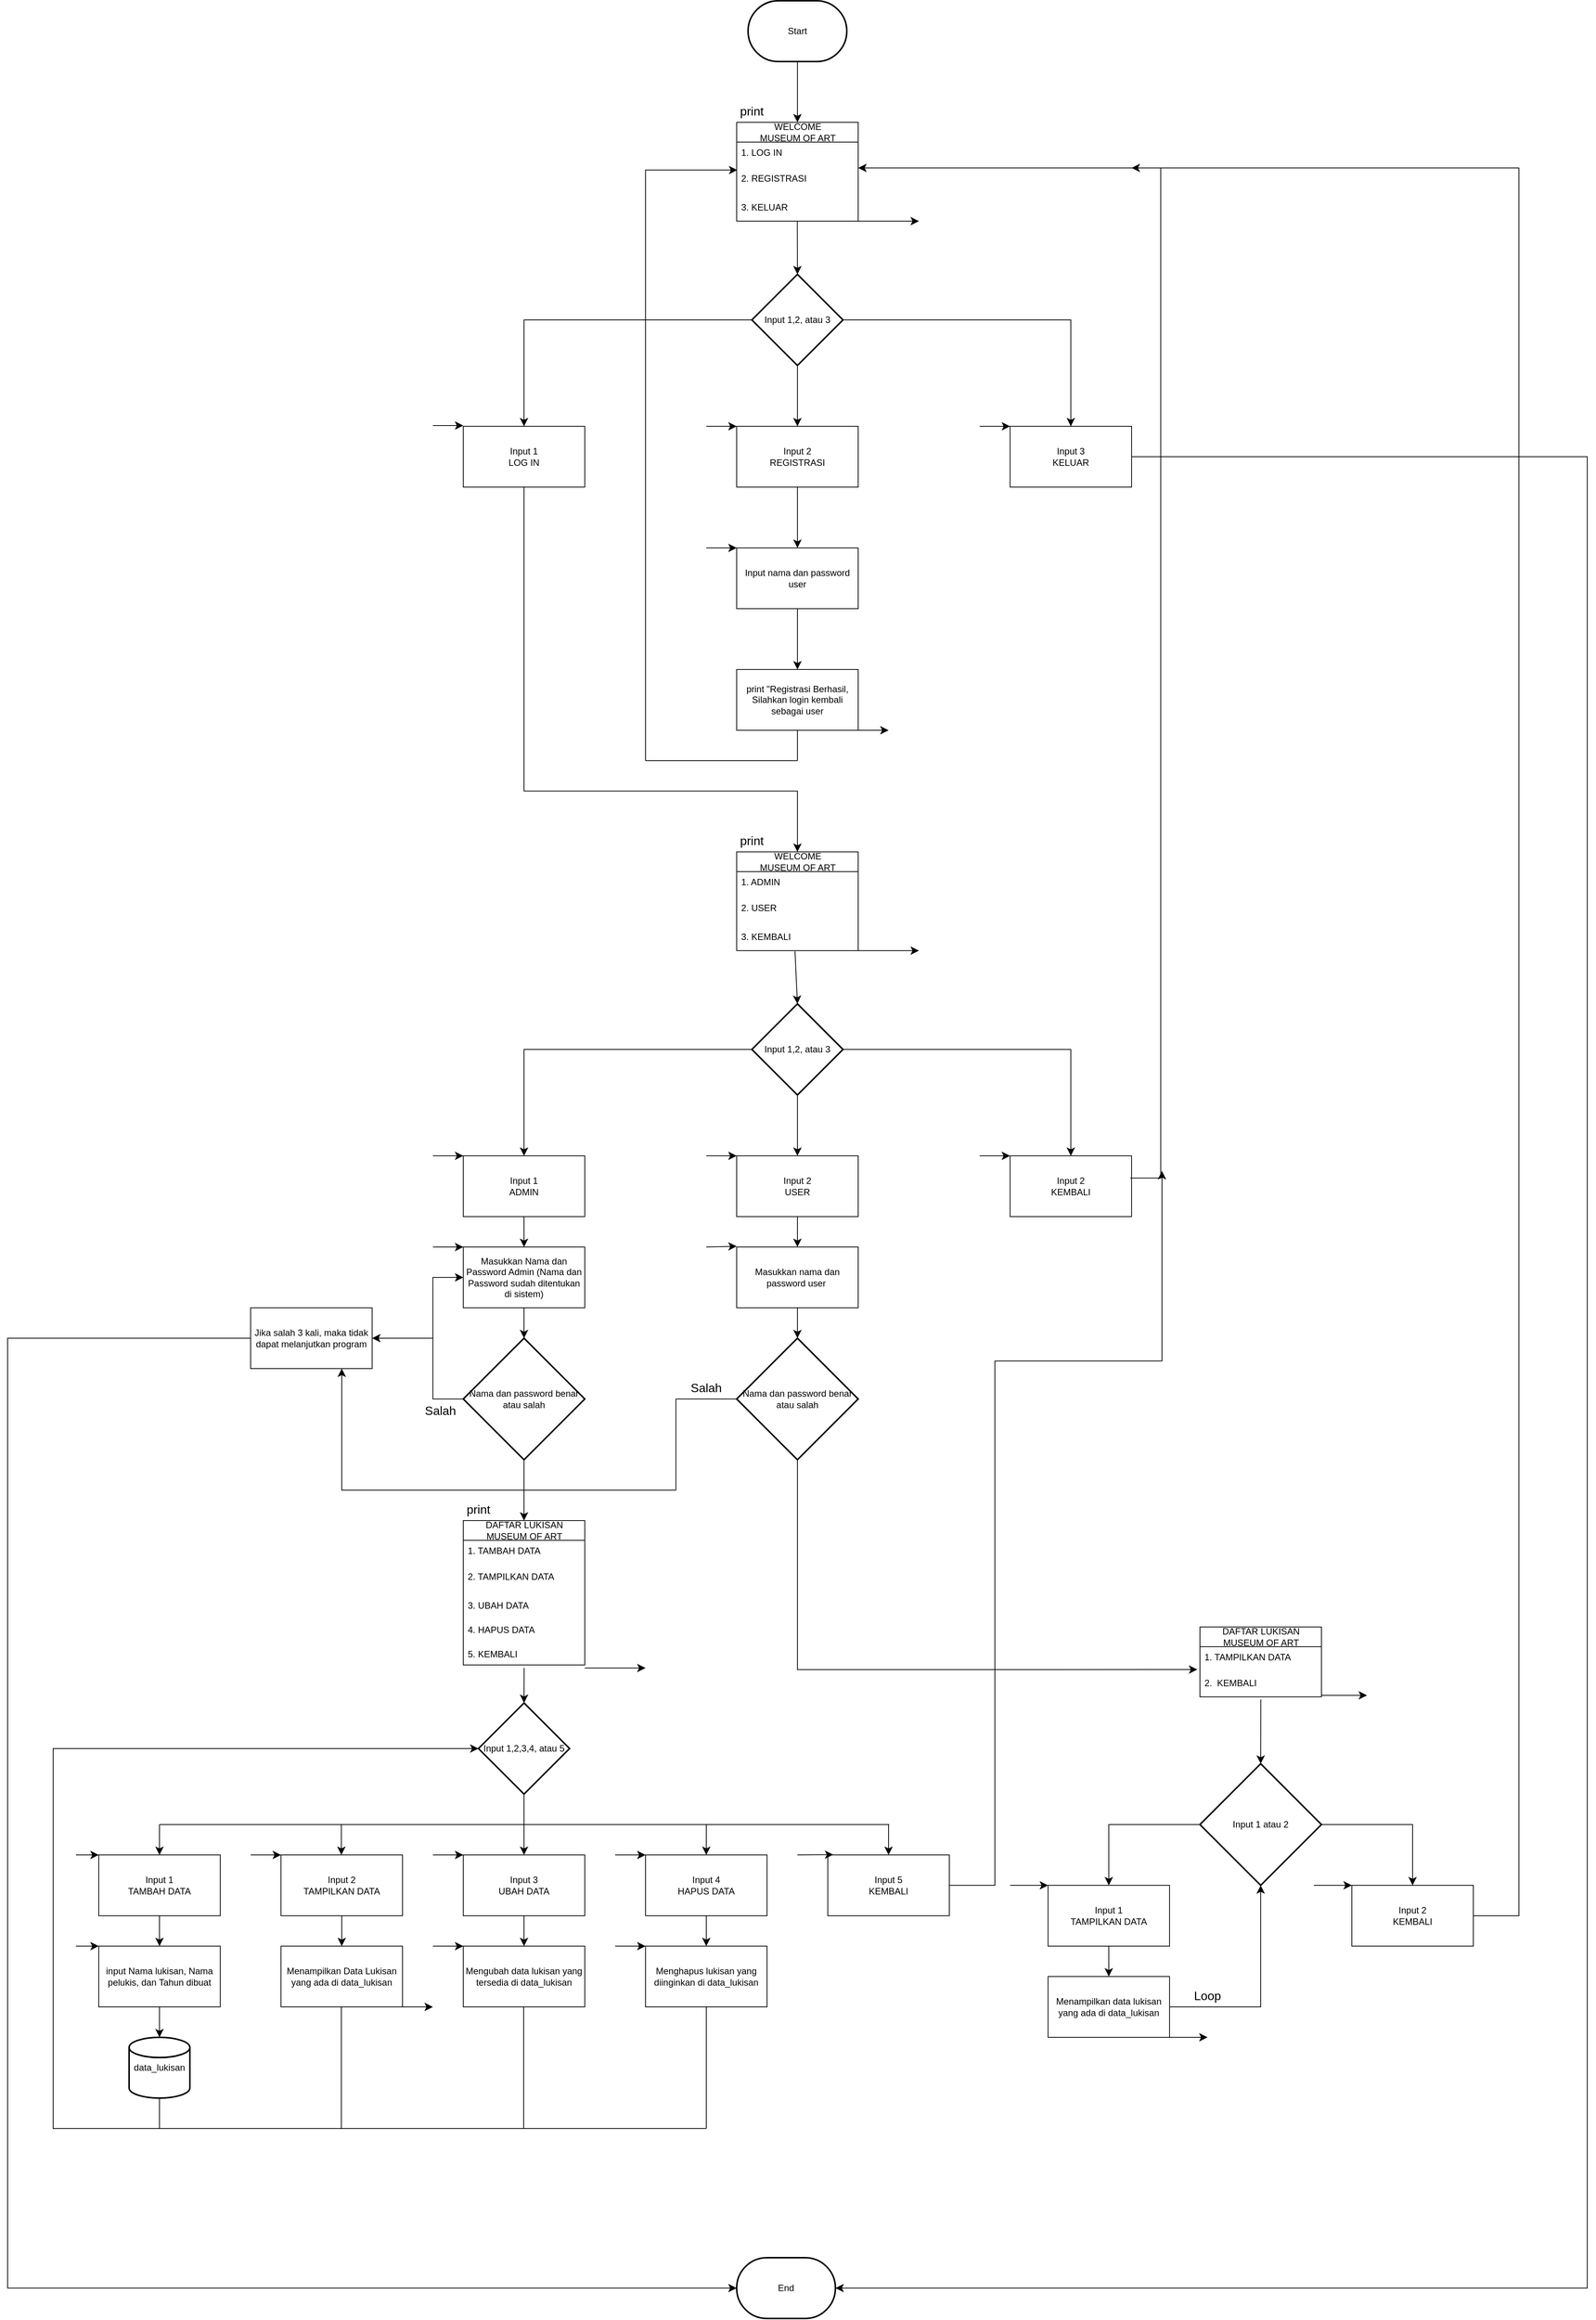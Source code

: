<mxfile version="24.7.17">
  <diagram id="C5RBs43oDa-KdzZeNtuy" name="Page-1">
    <mxGraphModel dx="1877" dy="607" grid="1" gridSize="10" guides="1" tooltips="1" connect="1" arrows="1" fold="1" page="1" pageScale="1" pageWidth="827" pageHeight="1169" math="0" shadow="0">
      <root>
        <mxCell id="WIyWlLk6GJQsqaUBKTNV-0" />
        <mxCell id="WIyWlLk6GJQsqaUBKTNV-1" parent="WIyWlLk6GJQsqaUBKTNV-0" />
        <mxCell id="PzG2n6Dxidd_WywgWjzG-7" value="" style="edgeStyle=none;curved=1;rounded=0;orthogonalLoop=1;jettySize=auto;html=1;fontSize=12;startSize=8;endSize=8;entryX=0.5;entryY=0;entryDx=0;entryDy=0;" parent="WIyWlLk6GJQsqaUBKTNV-1" source="PzG2n6Dxidd_WywgWjzG-0" target="PzG2n6Dxidd_WywgWjzG-1" edge="1">
          <mxGeometry relative="1" as="geometry" />
        </mxCell>
        <mxCell id="PzG2n6Dxidd_WywgWjzG-0" value="Start" style="strokeWidth=2;html=1;shape=mxgraph.flowchart.terminator;whiteSpace=wrap;" parent="WIyWlLk6GJQsqaUBKTNV-1" vertex="1">
          <mxGeometry x="215" y="80" width="130" height="80" as="geometry" />
        </mxCell>
        <mxCell id="PzG2n6Dxidd_WywgWjzG-1" value="WELCOME&lt;div&gt;MUSEUM OF ART&lt;/div&gt;" style="swimlane;fontStyle=0;childLayout=stackLayout;horizontal=1;startSize=26;fillColor=none;horizontalStack=0;resizeParent=1;resizeParentMax=0;resizeLast=0;collapsible=1;marginBottom=0;html=1;" parent="WIyWlLk6GJQsqaUBKTNV-1" vertex="1">
          <mxGeometry x="200" y="240" width="160" height="130" as="geometry" />
        </mxCell>
        <mxCell id="PzG2n6Dxidd_WywgWjzG-2" value="1. LOG IN" style="text;strokeColor=none;fillColor=none;align=left;verticalAlign=top;spacingLeft=4;spacingRight=4;overflow=hidden;rotatable=0;points=[[0,0.5],[1,0.5]];portConstraint=eastwest;whiteSpace=wrap;html=1;" parent="PzG2n6Dxidd_WywgWjzG-1" vertex="1">
          <mxGeometry y="26" width="160" height="34" as="geometry" />
        </mxCell>
        <mxCell id="PzG2n6Dxidd_WywgWjzG-3" value="2. REGISTRASI" style="text;strokeColor=none;fillColor=none;align=left;verticalAlign=top;spacingLeft=4;spacingRight=4;overflow=hidden;rotatable=0;points=[[0,0.5],[1,0.5]];portConstraint=eastwest;whiteSpace=wrap;html=1;" parent="PzG2n6Dxidd_WywgWjzG-1" vertex="1">
          <mxGeometry y="60" width="160" height="38" as="geometry" />
        </mxCell>
        <mxCell id="PzG2n6Dxidd_WywgWjzG-4" value="3. KELUAR" style="text;strokeColor=none;fillColor=none;align=left;verticalAlign=top;spacingLeft=4;spacingRight=4;overflow=hidden;rotatable=0;points=[[0,0.5],[1,0.5]];portConstraint=eastwest;whiteSpace=wrap;html=1;" parent="PzG2n6Dxidd_WywgWjzG-1" vertex="1">
          <mxGeometry y="98" width="160" height="32" as="geometry" />
        </mxCell>
        <mxCell id="PzG2n6Dxidd_WywgWjzG-8" value="" style="endArrow=classic;html=1;rounded=0;fontSize=12;startSize=8;endSize=8;curved=1;entryX=0;entryY=0;entryDx=0;entryDy=0;" parent="WIyWlLk6GJQsqaUBKTNV-1" edge="1">
          <mxGeometry width="50" height="50" relative="1" as="geometry">
            <mxPoint x="360" y="370" as="sourcePoint" />
            <mxPoint x="440" y="370" as="targetPoint" />
          </mxGeometry>
        </mxCell>
        <mxCell id="PzG2n6Dxidd_WywgWjzG-9" value="print" style="text;strokeColor=none;align=center;fillColor=none;html=1;verticalAlign=middle;whiteSpace=wrap;rounded=0;fontSize=16;" parent="WIyWlLk6GJQsqaUBKTNV-1" vertex="1">
          <mxGeometry x="190" y="210" width="60" height="30" as="geometry" />
        </mxCell>
        <mxCell id="PzG2n6Dxidd_WywgWjzG-10" value="Input 1,2, atau 3" style="strokeWidth=2;html=1;shape=mxgraph.flowchart.decision;whiteSpace=wrap;" parent="WIyWlLk6GJQsqaUBKTNV-1" vertex="1">
          <mxGeometry x="220" y="440" width="120" height="120" as="geometry" />
        </mxCell>
        <mxCell id="PzG2n6Dxidd_WywgWjzG-11" value="" style="endArrow=classic;html=1;rounded=0;fontSize=12;startSize=8;endSize=8;curved=1;exitX=0.499;exitY=1;exitDx=0;exitDy=0;exitPerimeter=0;entryX=0.5;entryY=0;entryDx=0;entryDy=0;entryPerimeter=0;" parent="WIyWlLk6GJQsqaUBKTNV-1" source="PzG2n6Dxidd_WywgWjzG-4" target="PzG2n6Dxidd_WywgWjzG-10" edge="1">
          <mxGeometry width="50" height="50" relative="1" as="geometry">
            <mxPoint x="250" y="430" as="sourcePoint" />
            <mxPoint x="300" y="380" as="targetPoint" />
          </mxGeometry>
        </mxCell>
        <mxCell id="PzG2n6Dxidd_WywgWjzG-12" value="Input 1&lt;div&gt;LOG IN&lt;/div&gt;" style="rounded=0;whiteSpace=wrap;html=1;" parent="WIyWlLk6GJQsqaUBKTNV-1" vertex="1">
          <mxGeometry x="-160" y="640" width="160" height="80" as="geometry" />
        </mxCell>
        <mxCell id="PzG2n6Dxidd_WywgWjzG-13" value="" style="edgeStyle=segmentEdgeStyle;endArrow=classic;html=1;curved=0;rounded=0;endSize=8;startSize=8;fontSize=12;exitX=0;exitY=0.5;exitDx=0;exitDy=0;exitPerimeter=0;entryX=0.5;entryY=0;entryDx=0;entryDy=0;" parent="WIyWlLk6GJQsqaUBKTNV-1" source="PzG2n6Dxidd_WywgWjzG-10" target="PzG2n6Dxidd_WywgWjzG-12" edge="1">
          <mxGeometry width="50" height="50" relative="1" as="geometry">
            <mxPoint x="110" y="530" as="sourcePoint" />
            <mxPoint x="-20" y="550" as="targetPoint" />
          </mxGeometry>
        </mxCell>
        <mxCell id="PzG2n6Dxidd_WywgWjzG-22" value="" style="edgeStyle=none;curved=1;rounded=0;orthogonalLoop=1;jettySize=auto;html=1;fontSize=12;startSize=8;endSize=8;" parent="WIyWlLk6GJQsqaUBKTNV-1" source="PzG2n6Dxidd_WywgWjzG-14" target="PzG2n6Dxidd_WywgWjzG-17" edge="1">
          <mxGeometry relative="1" as="geometry" />
        </mxCell>
        <mxCell id="PzG2n6Dxidd_WywgWjzG-14" value="Input nama dan password user" style="rounded=0;whiteSpace=wrap;html=1;" parent="WIyWlLk6GJQsqaUBKTNV-1" vertex="1">
          <mxGeometry x="200" y="800" width="160" height="80" as="geometry" />
        </mxCell>
        <mxCell id="PzG2n6Dxidd_WywgWjzG-21" value="" style="edgeStyle=none;curved=1;rounded=0;orthogonalLoop=1;jettySize=auto;html=1;fontSize=12;startSize=8;endSize=8;" parent="WIyWlLk6GJQsqaUBKTNV-1" source="PzG2n6Dxidd_WywgWjzG-15" target="PzG2n6Dxidd_WywgWjzG-14" edge="1">
          <mxGeometry relative="1" as="geometry" />
        </mxCell>
        <mxCell id="PzG2n6Dxidd_WywgWjzG-15" value="Input 2&lt;div&gt;REGISTRASI&lt;/div&gt;" style="rounded=0;whiteSpace=wrap;html=1;" parent="WIyWlLk6GJQsqaUBKTNV-1" vertex="1">
          <mxGeometry x="200" y="640" width="160" height="80" as="geometry" />
        </mxCell>
        <mxCell id="PzG2n6Dxidd_WywgWjzG-16" value="" style="endArrow=classic;html=1;rounded=0;fontSize=12;startSize=8;endSize=8;curved=1;exitX=0.5;exitY=1;exitDx=0;exitDy=0;exitPerimeter=0;" parent="WIyWlLk6GJQsqaUBKTNV-1" source="PzG2n6Dxidd_WywgWjzG-10" edge="1">
          <mxGeometry width="50" height="50" relative="1" as="geometry">
            <mxPoint x="150" y="630" as="sourcePoint" />
            <mxPoint x="280" y="640" as="targetPoint" />
          </mxGeometry>
        </mxCell>
        <mxCell id="PzG2n6Dxidd_WywgWjzG-17" value="print &quot;Registrasi Berhasil, Silahkan login kembali sebagai user" style="rounded=0;whiteSpace=wrap;html=1;" parent="WIyWlLk6GJQsqaUBKTNV-1" vertex="1">
          <mxGeometry x="200" y="960" width="160" height="80" as="geometry" />
        </mxCell>
        <mxCell id="PzG2n6Dxidd_WywgWjzG-18" value="" style="endArrow=classic;html=1;rounded=0;fontSize=12;startSize=8;endSize=8;curved=1;" parent="WIyWlLk6GJQsqaUBKTNV-1" edge="1">
          <mxGeometry width="50" height="50" relative="1" as="geometry">
            <mxPoint x="360" y="1040" as="sourcePoint" />
            <mxPoint x="400" y="1040" as="targetPoint" />
          </mxGeometry>
        </mxCell>
        <mxCell id="PzG2n6Dxidd_WywgWjzG-20" value="" style="endArrow=classic;html=1;rounded=0;fontSize=12;startSize=8;endSize=8;curved=1;entryX=0;entryY=0;entryDx=0;entryDy=0;" parent="WIyWlLk6GJQsqaUBKTNV-1" edge="1">
          <mxGeometry width="50" height="50" relative="1" as="geometry">
            <mxPoint x="160" y="800" as="sourcePoint" />
            <mxPoint x="200" y="800" as="targetPoint" />
          </mxGeometry>
        </mxCell>
        <mxCell id="PzG2n6Dxidd_WywgWjzG-23" value="" style="edgeStyle=segmentEdgeStyle;endArrow=classic;html=1;curved=0;rounded=0;endSize=8;startSize=8;fontSize=12;exitX=1;exitY=0.5;exitDx=0;exitDy=0;exitPerimeter=0;entryX=0.5;entryY=0;entryDx=0;entryDy=0;" parent="WIyWlLk6GJQsqaUBKTNV-1" source="PzG2n6Dxidd_WywgWjzG-10" target="PzG2n6Dxidd_WywgWjzG-25" edge="1">
          <mxGeometry width="50" height="50" relative="1" as="geometry">
            <mxPoint x="150" y="530" as="sourcePoint" />
            <mxPoint x="640.8" y="640" as="targetPoint" />
          </mxGeometry>
        </mxCell>
        <mxCell id="PzG2n6Dxidd_WywgWjzG-25" value="Input 3&lt;div&gt;KELUAR&lt;/div&gt;" style="rounded=0;whiteSpace=wrap;html=1;" parent="WIyWlLk6GJQsqaUBKTNV-1" vertex="1">
          <mxGeometry x="560" y="640" width="160" height="80" as="geometry" />
        </mxCell>
        <mxCell id="PzG2n6Dxidd_WywgWjzG-26" value="" style="endArrow=classic;html=1;rounded=0;fontSize=12;startSize=8;endSize=8;curved=1;entryX=0;entryY=0;entryDx=0;entryDy=0;" parent="WIyWlLk6GJQsqaUBKTNV-1" edge="1">
          <mxGeometry width="50" height="50" relative="1" as="geometry">
            <mxPoint x="520" y="640" as="sourcePoint" />
            <mxPoint x="560" y="640" as="targetPoint" />
          </mxGeometry>
        </mxCell>
        <mxCell id="PzG2n6Dxidd_WywgWjzG-27" value="" style="endArrow=classic;html=1;rounded=0;fontSize=12;startSize=8;endSize=8;curved=1;entryX=0;entryY=0;entryDx=0;entryDy=0;" parent="WIyWlLk6GJQsqaUBKTNV-1" edge="1">
          <mxGeometry width="50" height="50" relative="1" as="geometry">
            <mxPoint x="-200" y="639" as="sourcePoint" />
            <mxPoint x="-160" y="639" as="targetPoint" />
          </mxGeometry>
        </mxCell>
        <mxCell id="PzG2n6Dxidd_WywgWjzG-28" value="" style="endArrow=classic;html=1;rounded=0;fontSize=12;startSize=8;endSize=8;curved=1;entryX=0;entryY=0;entryDx=0;entryDy=0;" parent="WIyWlLk6GJQsqaUBKTNV-1" edge="1">
          <mxGeometry width="50" height="50" relative="1" as="geometry">
            <mxPoint x="160" y="640" as="sourcePoint" />
            <mxPoint x="200" y="640" as="targetPoint" />
          </mxGeometry>
        </mxCell>
        <mxCell id="PzG2n6Dxidd_WywgWjzG-35" value="" style="endArrow=none;html=1;rounded=0;fontSize=12;startSize=8;endSize=8;curved=1;exitX=0.5;exitY=1;exitDx=0;exitDy=0;" parent="WIyWlLk6GJQsqaUBKTNV-1" source="PzG2n6Dxidd_WywgWjzG-17" edge="1">
          <mxGeometry width="50" height="50" relative="1" as="geometry">
            <mxPoint x="130" y="930" as="sourcePoint" />
            <mxPoint x="280" y="1080" as="targetPoint" />
          </mxGeometry>
        </mxCell>
        <mxCell id="PzG2n6Dxidd_WywgWjzG-37" value="" style="edgeStyle=elbowEdgeStyle;elbow=horizontal;endArrow=classic;html=1;curved=0;rounded=0;endSize=8;startSize=8;fontSize=12;entryX=0.005;entryY=0.074;entryDx=0;entryDy=0;entryPerimeter=0;" parent="WIyWlLk6GJQsqaUBKTNV-1" target="PzG2n6Dxidd_WywgWjzG-3" edge="1">
          <mxGeometry width="50" height="50" relative="1" as="geometry">
            <mxPoint x="80" y="1080" as="sourcePoint" />
            <mxPoint x="180" y="780" as="targetPoint" />
            <Array as="points">
              <mxPoint x="80" y="900" />
            </Array>
          </mxGeometry>
        </mxCell>
        <mxCell id="PzG2n6Dxidd_WywgWjzG-38" value="" style="endArrow=none;html=1;rounded=0;fontSize=12;startSize=8;endSize=8;curved=1;" parent="WIyWlLk6GJQsqaUBKTNV-1" edge="1">
          <mxGeometry width="50" height="50" relative="1" as="geometry">
            <mxPoint x="280" y="1080" as="sourcePoint" />
            <mxPoint x="80" y="1080" as="targetPoint" />
          </mxGeometry>
        </mxCell>
        <mxCell id="PzG2n6Dxidd_WywgWjzG-40" value="" style="edgeStyle=elbowEdgeStyle;elbow=vertical;endArrow=classic;html=1;curved=0;rounded=0;endSize=8;startSize=8;fontSize=12;exitX=0.5;exitY=1;exitDx=0;exitDy=0;" parent="WIyWlLk6GJQsqaUBKTNV-1" source="PzG2n6Dxidd_WywgWjzG-12" edge="1">
          <mxGeometry width="50" height="50" relative="1" as="geometry">
            <mxPoint x="40" y="960" as="sourcePoint" />
            <mxPoint x="280" y="1200" as="targetPoint" />
            <Array as="points">
              <mxPoint x="30" y="1120" />
            </Array>
          </mxGeometry>
        </mxCell>
        <mxCell id="PzG2n6Dxidd_WywgWjzG-42" value="WELCOME&lt;div&gt;MUSEUM OF ART&lt;/div&gt;" style="swimlane;fontStyle=0;childLayout=stackLayout;horizontal=1;startSize=26;fillColor=none;horizontalStack=0;resizeParent=1;resizeParentMax=0;resizeLast=0;collapsible=1;marginBottom=0;html=1;" parent="WIyWlLk6GJQsqaUBKTNV-1" vertex="1">
          <mxGeometry x="200" y="1200" width="160" height="130" as="geometry" />
        </mxCell>
        <mxCell id="PzG2n6Dxidd_WywgWjzG-43" value="1. ADMIN" style="text;strokeColor=none;fillColor=none;align=left;verticalAlign=top;spacingLeft=4;spacingRight=4;overflow=hidden;rotatable=0;points=[[0,0.5],[1,0.5]];portConstraint=eastwest;whiteSpace=wrap;html=1;" parent="PzG2n6Dxidd_WywgWjzG-42" vertex="1">
          <mxGeometry y="26" width="160" height="34" as="geometry" />
        </mxCell>
        <mxCell id="PzG2n6Dxidd_WywgWjzG-44" value="2. USER" style="text;strokeColor=none;fillColor=none;align=left;verticalAlign=top;spacingLeft=4;spacingRight=4;overflow=hidden;rotatable=0;points=[[0,0.5],[1,0.5]];portConstraint=eastwest;whiteSpace=wrap;html=1;" parent="PzG2n6Dxidd_WywgWjzG-42" vertex="1">
          <mxGeometry y="60" width="160" height="38" as="geometry" />
        </mxCell>
        <mxCell id="PzG2n6Dxidd_WywgWjzG-45" value="3. KEMBALI" style="text;strokeColor=none;fillColor=none;align=left;verticalAlign=top;spacingLeft=4;spacingRight=4;overflow=hidden;rotatable=0;points=[[0,0.5],[1,0.5]];portConstraint=eastwest;whiteSpace=wrap;html=1;" parent="PzG2n6Dxidd_WywgWjzG-42" vertex="1">
          <mxGeometry y="98" width="160" height="32" as="geometry" />
        </mxCell>
        <mxCell id="PzG2n6Dxidd_WywgWjzG-47" value="" style="endArrow=classic;html=1;rounded=0;fontSize=12;startSize=8;endSize=8;curved=1;entryX=0;entryY=0;entryDx=0;entryDy=0;" parent="WIyWlLk6GJQsqaUBKTNV-1" edge="1">
          <mxGeometry width="50" height="50" relative="1" as="geometry">
            <mxPoint x="360" y="1330" as="sourcePoint" />
            <mxPoint x="440" y="1330" as="targetPoint" />
          </mxGeometry>
        </mxCell>
        <mxCell id="PzG2n6Dxidd_WywgWjzG-80" value="" style="edgeStyle=none;curved=1;rounded=0;orthogonalLoop=1;jettySize=auto;html=1;fontSize=12;startSize=8;endSize=8;" parent="WIyWlLk6GJQsqaUBKTNV-1" source="PzG2n6Dxidd_WywgWjzG-48" target="PzG2n6Dxidd_WywgWjzG-63" edge="1">
          <mxGeometry relative="1" as="geometry" />
        </mxCell>
        <mxCell id="PzG2n6Dxidd_WywgWjzG-48" value="Input 1,2, atau 3" style="strokeWidth=2;html=1;shape=mxgraph.flowchart.decision;whiteSpace=wrap;" parent="WIyWlLk6GJQsqaUBKTNV-1" vertex="1">
          <mxGeometry x="220" y="1400" width="120" height="120" as="geometry" />
        </mxCell>
        <mxCell id="PzG2n6Dxidd_WywgWjzG-49" value="" style="endArrow=classic;html=1;rounded=0;fontSize=12;startSize=8;endSize=8;curved=1;exitX=0.48;exitY=1.025;exitDx=0;exitDy=0;exitPerimeter=0;entryX=0.5;entryY=0;entryDx=0;entryDy=0;entryPerimeter=0;" parent="WIyWlLk6GJQsqaUBKTNV-1" source="PzG2n6Dxidd_WywgWjzG-45" target="PzG2n6Dxidd_WywgWjzG-48" edge="1">
          <mxGeometry width="50" height="50" relative="1" as="geometry">
            <mxPoint x="170" y="1260" as="sourcePoint" />
            <mxPoint x="220" y="1210" as="targetPoint" />
          </mxGeometry>
        </mxCell>
        <mxCell id="PzG2n6Dxidd_WywgWjzG-50" value="" style="edgeStyle=segmentEdgeStyle;endArrow=classic;html=1;curved=0;rounded=0;endSize=8;startSize=8;fontSize=12;exitX=0;exitY=0.5;exitDx=0;exitDy=0;exitPerimeter=0;" parent="WIyWlLk6GJQsqaUBKTNV-1" source="PzG2n6Dxidd_WywgWjzG-48" edge="1">
          <mxGeometry width="50" height="50" relative="1" as="geometry">
            <mxPoint x="10" y="1460" as="sourcePoint" />
            <mxPoint x="-80" y="1600" as="targetPoint" />
          </mxGeometry>
        </mxCell>
        <mxCell id="PzG2n6Dxidd_WywgWjzG-58" value="" style="endArrow=classic;html=1;rounded=0;fontSize=12;startSize=8;endSize=8;curved=1;" parent="WIyWlLk6GJQsqaUBKTNV-1" edge="1">
          <mxGeometry width="50" height="50" relative="1" as="geometry">
            <mxPoint x="-200" y="1840" as="sourcePoint" />
            <mxPoint x="-280" y="1840" as="targetPoint" />
          </mxGeometry>
        </mxCell>
        <mxCell id="PzG2n6Dxidd_WywgWjzG-59" value="Jika salah 3 kali, maka tidak dapat melanjutkan program" style="rounded=0;whiteSpace=wrap;html=1;" parent="WIyWlLk6GJQsqaUBKTNV-1" vertex="1">
          <mxGeometry x="-440" y="1800" width="160" height="80" as="geometry" />
        </mxCell>
        <mxCell id="PzG2n6Dxidd_WywgWjzG-60" value="" style="endArrow=classic;html=1;rounded=0;fontSize=12;startSize=8;endSize=8;curved=1;entryX=0;entryY=0;entryDx=0;entryDy=0;" parent="WIyWlLk6GJQsqaUBKTNV-1" target="PzG2n6Dxidd_WywgWjzG-51" edge="1">
          <mxGeometry width="50" height="50" relative="1" as="geometry">
            <mxPoint x="-200" y="1600" as="sourcePoint" />
            <mxPoint x="-170" y="1600" as="targetPoint" />
          </mxGeometry>
        </mxCell>
        <mxCell id="PzG2n6Dxidd_WywgWjzG-62" value="" style="endArrow=classic;html=1;rounded=0;fontSize=12;startSize=8;endSize=8;curved=1;entryX=0;entryY=0;entryDx=0;entryDy=0;" parent="WIyWlLk6GJQsqaUBKTNV-1" edge="1">
          <mxGeometry width="50" height="50" relative="1" as="geometry">
            <mxPoint x="-200" y="1720" as="sourcePoint" />
            <mxPoint x="-160" y="1720" as="targetPoint" />
          </mxGeometry>
        </mxCell>
        <mxCell id="PzG2n6Dxidd_WywgWjzG-81" value="" style="edgeStyle=none;curved=1;rounded=0;orthogonalLoop=1;jettySize=auto;html=1;fontSize=12;startSize=8;endSize=8;" parent="WIyWlLk6GJQsqaUBKTNV-1" source="PzG2n6Dxidd_WywgWjzG-63" target="PzG2n6Dxidd_WywgWjzG-64" edge="1">
          <mxGeometry relative="1" as="geometry" />
        </mxCell>
        <mxCell id="PzG2n6Dxidd_WywgWjzG-63" value="Input 2&lt;div&gt;USER&lt;/div&gt;" style="rounded=0;whiteSpace=wrap;html=1;" parent="WIyWlLk6GJQsqaUBKTNV-1" vertex="1">
          <mxGeometry x="200" y="1600" width="160" height="80" as="geometry" />
        </mxCell>
        <mxCell id="PzG2n6Dxidd_WywgWjzG-82" value="" style="edgeStyle=none;curved=1;rounded=0;orthogonalLoop=1;jettySize=auto;html=1;fontSize=12;startSize=8;endSize=8;" parent="WIyWlLk6GJQsqaUBKTNV-1" source="PzG2n6Dxidd_WywgWjzG-64" target="PzG2n6Dxidd_WywgWjzG-75" edge="1">
          <mxGeometry relative="1" as="geometry" />
        </mxCell>
        <mxCell id="PzG2n6Dxidd_WywgWjzG-64" value="Masukkan nama dan password user&amp;nbsp;" style="rounded=0;whiteSpace=wrap;html=1;" parent="WIyWlLk6GJQsqaUBKTNV-1" vertex="1">
          <mxGeometry x="200" y="1720" width="160" height="80" as="geometry" />
        </mxCell>
        <mxCell id="PzG2n6Dxidd_WywgWjzG-51" value="Input 1&lt;div&gt;ADMIN&lt;/div&gt;" style="rounded=0;whiteSpace=wrap;html=1;movable=1;resizable=1;rotatable=1;deletable=1;editable=1;locked=0;connectable=1;" parent="WIyWlLk6GJQsqaUBKTNV-1" vertex="1">
          <mxGeometry x="-160" y="1600" width="160" height="80" as="geometry" />
        </mxCell>
        <mxCell id="PzG2n6Dxidd_WywgWjzG-52" value="Masukkan Nama dan Password Admin (Nama dan Password sudah ditentukan di sistem)" style="rounded=0;whiteSpace=wrap;html=1;movable=1;resizable=1;rotatable=1;deletable=1;editable=1;locked=0;connectable=1;" parent="WIyWlLk6GJQsqaUBKTNV-1" vertex="1">
          <mxGeometry x="-160" y="1720" width="160" height="80" as="geometry" />
        </mxCell>
        <mxCell id="PzG2n6Dxidd_WywgWjzG-54" value="Nama dan password benar atau salah" style="strokeWidth=2;html=1;shape=mxgraph.flowchart.decision;whiteSpace=wrap;" parent="WIyWlLk6GJQsqaUBKTNV-1" vertex="1">
          <mxGeometry x="-160" y="1840" width="160" height="160" as="geometry" />
        </mxCell>
        <mxCell id="PzG2n6Dxidd_WywgWjzG-66" value="" style="edgeStyle=none;curved=1;rounded=0;orthogonalLoop=1;jettySize=auto;html=1;fontSize=12;startSize=8;endSize=8;" parent="WIyWlLk6GJQsqaUBKTNV-1" source="PzG2n6Dxidd_WywgWjzG-51" target="PzG2n6Dxidd_WywgWjzG-52" edge="1">
          <mxGeometry relative="1" as="geometry" />
        </mxCell>
        <mxCell id="PzG2n6Dxidd_WywgWjzG-55" value="" style="edgeStyle=elbowEdgeStyle;elbow=horizontal;endArrow=classic;html=1;curved=0;rounded=0;endSize=8;startSize=8;fontSize=12;entryX=0;entryY=0.5;entryDx=0;entryDy=0;exitX=0;exitY=0.5;exitDx=0;exitDy=0;exitPerimeter=0;" parent="WIyWlLk6GJQsqaUBKTNV-1" source="PzG2n6Dxidd_WywgWjzG-54" target="PzG2n6Dxidd_WywgWjzG-52" edge="1">
          <mxGeometry width="50" height="50" relative="1" as="geometry">
            <mxPoint x="-170" y="1920" as="sourcePoint" />
            <mxPoint x="-80" y="1800" as="targetPoint" />
            <Array as="points">
              <mxPoint x="-200" y="1860" />
            </Array>
          </mxGeometry>
        </mxCell>
        <mxCell id="PzG2n6Dxidd_WywgWjzG-65" value="" style="edgeStyle=none;curved=1;rounded=0;orthogonalLoop=1;jettySize=auto;html=1;fontSize=12;startSize=8;endSize=8;" parent="WIyWlLk6GJQsqaUBKTNV-1" source="PzG2n6Dxidd_WywgWjzG-52" target="PzG2n6Dxidd_WywgWjzG-54" edge="1">
          <mxGeometry relative="1" as="geometry" />
        </mxCell>
        <mxCell id="PzG2n6Dxidd_WywgWjzG-75" value="Nama dan password benar atau salah" style="strokeWidth=2;html=1;shape=mxgraph.flowchart.decision;whiteSpace=wrap;" parent="WIyWlLk6GJQsqaUBKTNV-1" vertex="1">
          <mxGeometry x="200" y="1840" width="160" height="160" as="geometry" />
        </mxCell>
        <mxCell id="PzG2n6Dxidd_WywgWjzG-77" value="" style="endArrow=none;html=1;rounded=0;fontSize=12;startSize=8;endSize=8;curved=1;exitX=0;exitY=0.5;exitDx=0;exitDy=0;exitPerimeter=0;" parent="WIyWlLk6GJQsqaUBKTNV-1" source="PzG2n6Dxidd_WywgWjzG-75" edge="1">
          <mxGeometry width="50" height="50" relative="1" as="geometry">
            <mxPoint x="140" y="2020" as="sourcePoint" />
            <mxPoint x="120" y="1920" as="targetPoint" />
          </mxGeometry>
        </mxCell>
        <mxCell id="PzG2n6Dxidd_WywgWjzG-78" value="" style="endArrow=none;html=1;rounded=0;fontSize=12;startSize=8;endSize=8;curved=1;" parent="WIyWlLk6GJQsqaUBKTNV-1" edge="1">
          <mxGeometry width="50" height="50" relative="1" as="geometry">
            <mxPoint x="120" y="1920" as="sourcePoint" />
            <mxPoint x="120" y="2040" as="targetPoint" />
          </mxGeometry>
        </mxCell>
        <mxCell id="PzG2n6Dxidd_WywgWjzG-79" value="" style="edgeStyle=segmentEdgeStyle;endArrow=classic;html=1;curved=0;rounded=0;endSize=8;startSize=8;fontSize=12;entryX=0.75;entryY=1;entryDx=0;entryDy=0;" parent="WIyWlLk6GJQsqaUBKTNV-1" target="PzG2n6Dxidd_WywgWjzG-59" edge="1">
          <mxGeometry width="50" height="50" relative="1" as="geometry">
            <mxPoint x="120" y="2040" as="sourcePoint" />
            <mxPoint x="-160" y="1970" as="targetPoint" />
          </mxGeometry>
        </mxCell>
        <mxCell id="PzG2n6Dxidd_WywgWjzG-83" value="Salah" style="text;strokeColor=none;align=center;fillColor=none;html=1;verticalAlign=middle;whiteSpace=wrap;rounded=0;fontSize=16;" parent="WIyWlLk6GJQsqaUBKTNV-1" vertex="1">
          <mxGeometry x="130" y="1890" width="60" height="30" as="geometry" />
        </mxCell>
        <mxCell id="PzG2n6Dxidd_WywgWjzG-85" value="Salah" style="text;strokeColor=none;align=center;fillColor=none;html=1;verticalAlign=middle;whiteSpace=wrap;rounded=0;fontSize=16;" parent="WIyWlLk6GJQsqaUBKTNV-1" vertex="1">
          <mxGeometry x="-220" y="1920" width="60" height="30" as="geometry" />
        </mxCell>
        <mxCell id="PzG2n6Dxidd_WywgWjzG-86" value="Input 2&lt;div&gt;KEMBALI&lt;/div&gt;" style="rounded=0;whiteSpace=wrap;html=1;" parent="WIyWlLk6GJQsqaUBKTNV-1" vertex="1">
          <mxGeometry x="560" y="1600" width="160" height="80" as="geometry" />
        </mxCell>
        <mxCell id="PzG2n6Dxidd_WywgWjzG-87" value="" style="edgeStyle=segmentEdgeStyle;endArrow=classic;html=1;curved=0;rounded=0;endSize=8;startSize=8;fontSize=12;exitX=1;exitY=0.5;exitDx=0;exitDy=0;exitPerimeter=0;entryX=0.5;entryY=0;entryDx=0;entryDy=0;" parent="WIyWlLk6GJQsqaUBKTNV-1" source="PzG2n6Dxidd_WywgWjzG-48" target="PzG2n6Dxidd_WywgWjzG-86" edge="1">
          <mxGeometry width="50" height="50" relative="1" as="geometry">
            <mxPoint x="330" y="1520" as="sourcePoint" />
            <mxPoint x="640.8" y="1590" as="targetPoint" />
          </mxGeometry>
        </mxCell>
        <mxCell id="PzG2n6Dxidd_WywgWjzG-88" value="" style="edgeStyle=elbowEdgeStyle;elbow=horizontal;endArrow=classic;html=1;curved=0;rounded=0;endSize=8;startSize=8;fontSize=12;exitX=1;exitY=0.5;exitDx=0;exitDy=0;entryX=1.01;entryY=0.284;entryDx=0;entryDy=0;entryPerimeter=0;" parent="WIyWlLk6GJQsqaUBKTNV-1" edge="1">
          <mxGeometry width="50" height="50" relative="1" as="geometry">
            <mxPoint x="718.4" y="1629.21" as="sourcePoint" />
            <mxPoint x="360.0" y="300.002" as="targetPoint" />
            <Array as="points">
              <mxPoint x="758.4" y="1609.21" />
            </Array>
          </mxGeometry>
        </mxCell>
        <mxCell id="PzG2n6Dxidd_WywgWjzG-91" value="DAFTAR LUKISAN&lt;div&gt;MUSEUM OF ART&lt;/div&gt;" style="swimlane;fontStyle=0;childLayout=stackLayout;horizontal=1;startSize=26;fillColor=none;horizontalStack=0;resizeParent=1;resizeParentMax=0;resizeLast=0;collapsible=1;marginBottom=0;html=1;" parent="WIyWlLk6GJQsqaUBKTNV-1" vertex="1">
          <mxGeometry x="-160" y="2080" width="160" height="190" as="geometry" />
        </mxCell>
        <mxCell id="PzG2n6Dxidd_WywgWjzG-92" value="1. TAMBAH DATA" style="text;strokeColor=none;fillColor=none;align=left;verticalAlign=top;spacingLeft=4;spacingRight=4;overflow=hidden;rotatable=0;points=[[0,0.5],[1,0.5]];portConstraint=eastwest;whiteSpace=wrap;html=1;" parent="PzG2n6Dxidd_WywgWjzG-91" vertex="1">
          <mxGeometry y="26" width="160" height="34" as="geometry" />
        </mxCell>
        <mxCell id="PzG2n6Dxidd_WywgWjzG-93" value="2. TAMPILKAN DATA" style="text;strokeColor=none;fillColor=none;align=left;verticalAlign=top;spacingLeft=4;spacingRight=4;overflow=hidden;rotatable=0;points=[[0,0.5],[1,0.5]];portConstraint=eastwest;whiteSpace=wrap;html=1;" parent="PzG2n6Dxidd_WywgWjzG-91" vertex="1">
          <mxGeometry y="60" width="160" height="38" as="geometry" />
        </mxCell>
        <mxCell id="PzG2n6Dxidd_WywgWjzG-94" value="3. UBAH DATA" style="text;strokeColor=none;fillColor=none;align=left;verticalAlign=top;spacingLeft=4;spacingRight=4;overflow=hidden;rotatable=0;points=[[0,0.5],[1,0.5]];portConstraint=eastwest;whiteSpace=wrap;html=1;" parent="PzG2n6Dxidd_WywgWjzG-91" vertex="1">
          <mxGeometry y="98" width="160" height="32" as="geometry" />
        </mxCell>
        <mxCell id="PzG2n6Dxidd_WywgWjzG-95" value="4. HAPUS DATA" style="text;strokeColor=none;fillColor=none;align=left;verticalAlign=top;spacingLeft=4;spacingRight=4;overflow=hidden;rotatable=0;points=[[0,0.5],[1,0.5]];portConstraint=eastwest;whiteSpace=wrap;html=1;" parent="PzG2n6Dxidd_WywgWjzG-91" vertex="1">
          <mxGeometry y="130" width="160" height="32" as="geometry" />
        </mxCell>
        <mxCell id="PzG2n6Dxidd_WywgWjzG-96" value="5. KEMBALI" style="text;strokeColor=none;fillColor=none;align=left;verticalAlign=top;spacingLeft=4;spacingRight=4;overflow=hidden;rotatable=0;points=[[0,0.5],[1,0.5]];portConstraint=eastwest;whiteSpace=wrap;html=1;" parent="PzG2n6Dxidd_WywgWjzG-91" vertex="1">
          <mxGeometry y="162" width="160" height="28" as="geometry" />
        </mxCell>
        <mxCell id="PzG2n6Dxidd_WywgWjzG-97" value="" style="endArrow=classic;html=1;rounded=0;fontSize=12;startSize=8;endSize=8;curved=1;entryX=0;entryY=0;entryDx=0;entryDy=0;" parent="WIyWlLk6GJQsqaUBKTNV-1" edge="1">
          <mxGeometry width="50" height="50" relative="1" as="geometry">
            <mxPoint y="2274" as="sourcePoint" />
            <mxPoint x="80" y="2274" as="targetPoint" />
          </mxGeometry>
        </mxCell>
        <mxCell id="PzG2n6Dxidd_WywgWjzG-98" value="" style="endArrow=classic;html=1;rounded=0;fontSize=12;startSize=8;endSize=8;curved=1;entryX=0;entryY=0;entryDx=0;entryDy=0;" parent="WIyWlLk6GJQsqaUBKTNV-1" edge="1">
          <mxGeometry width="50" height="50" relative="1" as="geometry">
            <mxPoint x="160" y="1600" as="sourcePoint" />
            <mxPoint x="200" y="1600" as="targetPoint" />
          </mxGeometry>
        </mxCell>
        <mxCell id="PzG2n6Dxidd_WywgWjzG-99" value="" style="endArrow=classic;html=1;rounded=0;fontSize=12;startSize=8;endSize=8;curved=1;entryX=0;entryY=0;entryDx=0;entryDy=0;" parent="WIyWlLk6GJQsqaUBKTNV-1" edge="1">
          <mxGeometry width="50" height="50" relative="1" as="geometry">
            <mxPoint x="520" y="1600" as="sourcePoint" />
            <mxPoint x="560" y="1600" as="targetPoint" />
          </mxGeometry>
        </mxCell>
        <mxCell id="PzG2n6Dxidd_WywgWjzG-100" value="" style="endArrow=classic;html=1;rounded=0;fontSize=12;startSize=8;endSize=8;curved=1;entryX=0;entryY=0;entryDx=0;entryDy=0;" parent="WIyWlLk6GJQsqaUBKTNV-1" edge="1">
          <mxGeometry width="50" height="50" relative="1" as="geometry">
            <mxPoint x="160" y="1720" as="sourcePoint" />
            <mxPoint x="200" y="1719" as="targetPoint" />
          </mxGeometry>
        </mxCell>
        <mxCell id="PzG2n6Dxidd_WywgWjzG-101" value="print" style="text;strokeColor=none;align=center;fillColor=none;html=1;verticalAlign=middle;whiteSpace=wrap;rounded=0;fontSize=16;" parent="WIyWlLk6GJQsqaUBKTNV-1" vertex="1">
          <mxGeometry x="190" y="1170" width="60" height="30" as="geometry" />
        </mxCell>
        <mxCell id="PzG2n6Dxidd_WywgWjzG-102" value="print" style="text;strokeColor=none;align=center;fillColor=none;html=1;verticalAlign=middle;whiteSpace=wrap;rounded=0;fontSize=16;" parent="WIyWlLk6GJQsqaUBKTNV-1" vertex="1">
          <mxGeometry x="-170" y="2050" width="60" height="30" as="geometry" />
        </mxCell>
        <mxCell id="PzG2n6Dxidd_WywgWjzG-104" value="" style="endArrow=classic;html=1;rounded=0;fontSize=12;startSize=8;endSize=8;curved=1;exitX=0.5;exitY=1;exitDx=0;exitDy=0;exitPerimeter=0;entryX=0.5;entryY=0;entryDx=0;entryDy=0;" parent="WIyWlLk6GJQsqaUBKTNV-1" source="PzG2n6Dxidd_WywgWjzG-54" target="PzG2n6Dxidd_WywgWjzG-91" edge="1">
          <mxGeometry width="50" height="50" relative="1" as="geometry">
            <mxPoint x="-120" y="2170" as="sourcePoint" />
            <mxPoint x="-70" y="2120" as="targetPoint" />
          </mxGeometry>
        </mxCell>
        <mxCell id="PzG2n6Dxidd_WywgWjzG-106" value="Input 1,2,3,4, atau 5" style="strokeWidth=2;html=1;shape=mxgraph.flowchart.decision;whiteSpace=wrap;" parent="WIyWlLk6GJQsqaUBKTNV-1" vertex="1">
          <mxGeometry x="-140" y="2320" width="120" height="120" as="geometry" />
        </mxCell>
        <mxCell id="PzG2n6Dxidd_WywgWjzG-119" value="" style="edgeStyle=none;curved=1;rounded=0;orthogonalLoop=1;jettySize=auto;html=1;fontSize=12;startSize=8;endSize=8;" parent="WIyWlLk6GJQsqaUBKTNV-1" source="PzG2n6Dxidd_WywgWjzG-108" target="PzG2n6Dxidd_WywgWjzG-114" edge="1">
          <mxGeometry relative="1" as="geometry" />
        </mxCell>
        <mxCell id="PzG2n6Dxidd_WywgWjzG-108" value="Input 2&lt;div&gt;TAMPILKAN DATA&lt;/div&gt;" style="rounded=0;whiteSpace=wrap;html=1;" parent="WIyWlLk6GJQsqaUBKTNV-1" vertex="1">
          <mxGeometry x="-400" y="2520" width="160" height="80" as="geometry" />
        </mxCell>
        <mxCell id="PzG2n6Dxidd_WywgWjzG-109" value="Input 5&lt;div&gt;KEMBALI&lt;/div&gt;" style="rounded=0;whiteSpace=wrap;html=1;" parent="WIyWlLk6GJQsqaUBKTNV-1" vertex="1">
          <mxGeometry x="320" y="2520" width="160" height="80" as="geometry" />
        </mxCell>
        <mxCell id="PzG2n6Dxidd_WywgWjzG-121" value="" style="edgeStyle=none;curved=1;rounded=0;orthogonalLoop=1;jettySize=auto;html=1;fontSize=12;startSize=8;endSize=8;" parent="WIyWlLk6GJQsqaUBKTNV-1" source="PzG2n6Dxidd_WywgWjzG-110" target="PzG2n6Dxidd_WywgWjzG-116" edge="1">
          <mxGeometry relative="1" as="geometry" />
        </mxCell>
        <mxCell id="PzG2n6Dxidd_WywgWjzG-110" value="Input 4&lt;div&gt;HAPUS DATA&lt;/div&gt;" style="rounded=0;whiteSpace=wrap;html=1;" parent="WIyWlLk6GJQsqaUBKTNV-1" vertex="1">
          <mxGeometry x="80" y="2520" width="160" height="80" as="geometry" />
        </mxCell>
        <mxCell id="PzG2n6Dxidd_WywgWjzG-117" value="" style="edgeStyle=none;curved=1;rounded=0;orthogonalLoop=1;jettySize=auto;html=1;fontSize=12;startSize=8;endSize=8;" parent="WIyWlLk6GJQsqaUBKTNV-1" source="PzG2n6Dxidd_WywgWjzG-111" target="PzG2n6Dxidd_WywgWjzG-112" edge="1">
          <mxGeometry relative="1" as="geometry" />
        </mxCell>
        <mxCell id="PzG2n6Dxidd_WywgWjzG-111" value="Input 1&lt;div&gt;TAMBAH DATA&lt;/div&gt;" style="rounded=0;whiteSpace=wrap;html=1;" parent="WIyWlLk6GJQsqaUBKTNV-1" vertex="1">
          <mxGeometry x="-640" y="2520" width="160" height="80" as="geometry" />
        </mxCell>
        <mxCell id="PzG2n6Dxidd_WywgWjzG-118" value="" style="edgeStyle=none;curved=1;rounded=0;orthogonalLoop=1;jettySize=auto;html=1;fontSize=12;startSize=8;endSize=8;" parent="WIyWlLk6GJQsqaUBKTNV-1" source="PzG2n6Dxidd_WywgWjzG-112" target="PzG2n6Dxidd_WywgWjzG-113" edge="1">
          <mxGeometry relative="1" as="geometry" />
        </mxCell>
        <mxCell id="PzG2n6Dxidd_WywgWjzG-112" value="input Nama lukisan, Nama pelukis, dan Tahun dibuat" style="rounded=0;whiteSpace=wrap;html=1;" parent="WIyWlLk6GJQsqaUBKTNV-1" vertex="1">
          <mxGeometry x="-640" y="2640" width="160" height="80" as="geometry" />
        </mxCell>
        <mxCell id="PzG2n6Dxidd_WywgWjzG-113" value="data_lukisan" style="strokeWidth=2;html=1;shape=mxgraph.flowchart.database;whiteSpace=wrap;" parent="WIyWlLk6GJQsqaUBKTNV-1" vertex="1">
          <mxGeometry x="-600" y="2760" width="80" height="80" as="geometry" />
        </mxCell>
        <mxCell id="PzG2n6Dxidd_WywgWjzG-114" value="Menampilkan Data Lukisan yang ada di data_lukisan" style="rounded=0;whiteSpace=wrap;html=1;" parent="WIyWlLk6GJQsqaUBKTNV-1" vertex="1">
          <mxGeometry x="-400" y="2640" width="160" height="80" as="geometry" />
        </mxCell>
        <mxCell id="PzG2n6Dxidd_WywgWjzG-116" value="Menghapus lukisan yang diinginkan di data_lukisan" style="rounded=0;whiteSpace=wrap;html=1;" parent="WIyWlLk6GJQsqaUBKTNV-1" vertex="1">
          <mxGeometry x="80" y="2640" width="160" height="80" as="geometry" />
        </mxCell>
        <mxCell id="PzG2n6Dxidd_WywgWjzG-122" value="" style="endArrow=none;html=1;rounded=0;fontSize=12;startSize=8;endSize=8;curved=1;" parent="WIyWlLk6GJQsqaUBKTNV-1" edge="1">
          <mxGeometry width="50" height="50" relative="1" as="geometry">
            <mxPoint x="-560" y="2480" as="sourcePoint" />
            <mxPoint x="400.8" y="2480" as="targetPoint" />
          </mxGeometry>
        </mxCell>
        <mxCell id="PzG2n6Dxidd_WywgWjzG-123" value="" style="endArrow=classic;html=1;rounded=0;fontSize=12;startSize=8;endSize=8;curved=1;entryX=0.5;entryY=0;entryDx=0;entryDy=0;" parent="WIyWlLk6GJQsqaUBKTNV-1" target="PzG2n6Dxidd_WywgWjzG-111" edge="1">
          <mxGeometry width="50" height="50" relative="1" as="geometry">
            <mxPoint x="-560" y="2480" as="sourcePoint" />
            <mxPoint x="-510" y="2520" as="targetPoint" />
          </mxGeometry>
        </mxCell>
        <mxCell id="PzG2n6Dxidd_WywgWjzG-124" value="" style="endArrow=classic;html=1;rounded=0;fontSize=12;startSize=8;endSize=8;curved=1;entryX=0.5;entryY=0;entryDx=0;entryDy=0;" parent="WIyWlLk6GJQsqaUBKTNV-1" edge="1">
          <mxGeometry width="50" height="50" relative="1" as="geometry">
            <mxPoint x="-320.5" y="2480" as="sourcePoint" />
            <mxPoint x="-320.5" y="2520" as="targetPoint" />
          </mxGeometry>
        </mxCell>
        <mxCell id="PzG2n6Dxidd_WywgWjzG-126" value="" style="endArrow=classic;html=1;rounded=0;fontSize=12;startSize=8;endSize=8;curved=1;entryX=0.5;entryY=0;entryDx=0;entryDy=0;" parent="WIyWlLk6GJQsqaUBKTNV-1" target="PzG2n6Dxidd_WywgWjzG-107" edge="1">
          <mxGeometry width="50" height="50" relative="1" as="geometry">
            <mxPoint x="-80" y="2480" as="sourcePoint" />
            <mxPoint x="-260" y="2520" as="targetPoint" />
          </mxGeometry>
        </mxCell>
        <mxCell id="PzG2n6Dxidd_WywgWjzG-127" value="" style="endArrow=classic;html=1;rounded=0;fontSize=12;startSize=8;endSize=8;curved=1;entryX=0.5;entryY=0;entryDx=0;entryDy=0;" parent="WIyWlLk6GJQsqaUBKTNV-1" target="PzG2n6Dxidd_WywgWjzG-110" edge="1">
          <mxGeometry width="50" height="50" relative="1" as="geometry">
            <mxPoint x="160" y="2480" as="sourcePoint" />
            <mxPoint x="70" y="2520" as="targetPoint" />
          </mxGeometry>
        </mxCell>
        <mxCell id="PzG2n6Dxidd_WywgWjzG-128" value="" style="endArrow=classic;html=1;rounded=0;fontSize=12;startSize=8;endSize=8;curved=1;entryX=0.5;entryY=0;entryDx=0;entryDy=0;" parent="WIyWlLk6GJQsqaUBKTNV-1" target="PzG2n6Dxidd_WywgWjzG-109" edge="1">
          <mxGeometry width="50" height="50" relative="1" as="geometry">
            <mxPoint x="400" y="2480" as="sourcePoint" />
            <mxPoint x="310" y="2520" as="targetPoint" />
          </mxGeometry>
        </mxCell>
        <mxCell id="PzG2n6Dxidd_WywgWjzG-129" value="" style="endArrow=none;html=1;rounded=0;fontSize=12;startSize=8;endSize=8;curved=1;" parent="WIyWlLk6GJQsqaUBKTNV-1" edge="1">
          <mxGeometry width="50" height="50" relative="1" as="geometry">
            <mxPoint x="-560.4" y="2880" as="sourcePoint" />
            <mxPoint x="160" y="2880" as="targetPoint" />
          </mxGeometry>
        </mxCell>
        <mxCell id="PzG2n6Dxidd_WywgWjzG-130" value="" style="endArrow=none;html=1;rounded=0;fontSize=12;startSize=8;endSize=8;curved=1;" parent="WIyWlLk6GJQsqaUBKTNV-1" edge="1">
          <mxGeometry width="50" height="50" relative="1" as="geometry">
            <mxPoint x="-560" y="2880" as="sourcePoint" />
            <mxPoint x="-680" y="2880" as="targetPoint" />
          </mxGeometry>
        </mxCell>
        <mxCell id="PzG2n6Dxidd_WywgWjzG-132" value="" style="edgeStyle=elbowEdgeStyle;elbow=horizontal;endArrow=classic;html=1;curved=0;rounded=0;endSize=8;startSize=8;fontSize=12;entryX=0;entryY=0.5;entryDx=0;entryDy=0;entryPerimeter=0;" parent="WIyWlLk6GJQsqaUBKTNV-1" target="PzG2n6Dxidd_WywgWjzG-106" edge="1">
          <mxGeometry width="50" height="50" relative="1" as="geometry">
            <mxPoint x="-660" y="2880" as="sourcePoint" />
            <mxPoint x="-160" y="2380" as="targetPoint" />
            <Array as="points">
              <mxPoint x="-700" y="2630" />
            </Array>
          </mxGeometry>
        </mxCell>
        <mxCell id="PzG2n6Dxidd_WywgWjzG-134" value="" style="endArrow=none;html=1;rounded=0;fontSize=12;startSize=8;endSize=8;curved=1;exitX=0.5;exitY=1;exitDx=0;exitDy=0;" parent="WIyWlLk6GJQsqaUBKTNV-1" source="PzG2n6Dxidd_WywgWjzG-116" edge="1">
          <mxGeometry width="50" height="50" relative="1" as="geometry">
            <mxPoint x="170" y="2750" as="sourcePoint" />
            <mxPoint x="160" y="2880" as="targetPoint" />
          </mxGeometry>
        </mxCell>
        <mxCell id="PzG2n6Dxidd_WywgWjzG-135" value="" style="endArrow=none;html=1;rounded=0;fontSize=12;startSize=8;endSize=8;curved=1;exitX=0.5;exitY=1;exitDx=0;exitDy=0;" parent="WIyWlLk6GJQsqaUBKTNV-1" edge="1">
          <mxGeometry width="50" height="50" relative="1" as="geometry">
            <mxPoint x="-80.5" y="2720" as="sourcePoint" />
            <mxPoint x="-80.5" y="2880" as="targetPoint" />
          </mxGeometry>
        </mxCell>
        <mxCell id="PzG2n6Dxidd_WywgWjzG-136" value="" style="endArrow=none;html=1;rounded=0;fontSize=12;startSize=8;endSize=8;curved=1;exitX=0.5;exitY=1;exitDx=0;exitDy=0;" parent="WIyWlLk6GJQsqaUBKTNV-1" edge="1">
          <mxGeometry width="50" height="50" relative="1" as="geometry">
            <mxPoint x="-320.5" y="2720" as="sourcePoint" />
            <mxPoint x="-320.5" y="2880" as="targetPoint" />
          </mxGeometry>
        </mxCell>
        <mxCell id="PzG2n6Dxidd_WywgWjzG-138" value="" style="endArrow=none;html=1;rounded=0;fontSize=12;startSize=8;endSize=8;curved=1;exitX=0.5;exitY=1;exitDx=0;exitDy=0;exitPerimeter=0;" parent="WIyWlLk6GJQsqaUBKTNV-1" source="PzG2n6Dxidd_WywgWjzG-113" edge="1">
          <mxGeometry width="50" height="50" relative="1" as="geometry">
            <mxPoint x="-500" y="2790" as="sourcePoint" />
            <mxPoint x="-560" y="2880" as="targetPoint" />
          </mxGeometry>
        </mxCell>
        <mxCell id="PzG2n6Dxidd_WywgWjzG-139" value="" style="endArrow=none;html=1;rounded=0;fontSize=12;startSize=8;endSize=8;curved=1;exitX=0.5;exitY=1;exitDx=0;exitDy=0;exitPerimeter=0;" parent="WIyWlLk6GJQsqaUBKTNV-1" source="PzG2n6Dxidd_WywgWjzG-106" edge="1">
          <mxGeometry width="50" height="50" relative="1" as="geometry">
            <mxPoint x="100" y="2290" as="sourcePoint" />
            <mxPoint x="-80" y="2480" as="targetPoint" />
          </mxGeometry>
        </mxCell>
        <mxCell id="PzG2n6Dxidd_WywgWjzG-140" value="" style="group" parent="WIyWlLk6GJQsqaUBKTNV-1" vertex="1" connectable="0">
          <mxGeometry x="-160" y="2520" width="160" height="200" as="geometry" />
        </mxCell>
        <mxCell id="PzG2n6Dxidd_WywgWjzG-107" value="Input 3&lt;div&gt;UBAH DATA&lt;/div&gt;" style="rounded=0;whiteSpace=wrap;html=1;" parent="PzG2n6Dxidd_WywgWjzG-140" vertex="1">
          <mxGeometry width="160" height="80" as="geometry" />
        </mxCell>
        <mxCell id="PzG2n6Dxidd_WywgWjzG-115" value="Mengubah data lukisan yang tersedia di data_lukisan" style="rounded=0;whiteSpace=wrap;html=1;" parent="PzG2n6Dxidd_WywgWjzG-140" vertex="1">
          <mxGeometry y="120" width="160" height="80" as="geometry" />
        </mxCell>
        <mxCell id="PzG2n6Dxidd_WywgWjzG-120" value="" style="edgeStyle=none;curved=1;rounded=0;orthogonalLoop=1;jettySize=auto;html=1;fontSize=12;startSize=8;endSize=8;" parent="PzG2n6Dxidd_WywgWjzG-140" source="PzG2n6Dxidd_WywgWjzG-107" target="PzG2n6Dxidd_WywgWjzG-115" edge="1">
          <mxGeometry relative="1" as="geometry" />
        </mxCell>
        <mxCell id="V0uCJIoHsD2Yyxn5Xrf6-8" value="" style="group" vertex="1" connectable="0" parent="WIyWlLk6GJQsqaUBKTNV-1">
          <mxGeometry x="610" y="2220" width="560" height="540" as="geometry" />
        </mxCell>
        <mxCell id="PzG2n6Dxidd_WywgWjzG-148" value="DAFTAR LUKISAN&lt;div&gt;MUSEUM OF ART&lt;/div&gt;" style="swimlane;fontStyle=0;childLayout=stackLayout;horizontal=1;startSize=26;fillColor=none;horizontalStack=0;resizeParent=1;resizeParentMax=0;resizeLast=0;collapsible=1;marginBottom=0;html=1;" parent="V0uCJIoHsD2Yyxn5Xrf6-8" vertex="1">
          <mxGeometry x="200" width="160" height="92" as="geometry" />
        </mxCell>
        <mxCell id="PzG2n6Dxidd_WywgWjzG-149" value="1. TAMPILKAN DATA" style="text;strokeColor=none;fillColor=none;align=left;verticalAlign=top;spacingLeft=4;spacingRight=4;overflow=hidden;rotatable=0;points=[[0,0.5],[1,0.5]];portConstraint=eastwest;whiteSpace=wrap;html=1;" parent="PzG2n6Dxidd_WywgWjzG-148" vertex="1">
          <mxGeometry y="26" width="160" height="34" as="geometry" />
        </mxCell>
        <mxCell id="PzG2n6Dxidd_WywgWjzG-153" value="2.&amp;nbsp; KEMBALI" style="text;strokeColor=none;fillColor=none;align=left;verticalAlign=top;spacingLeft=4;spacingRight=4;overflow=hidden;rotatable=0;points=[[0,0.5],[1,0.5]];portConstraint=eastwest;whiteSpace=wrap;html=1;" parent="PzG2n6Dxidd_WywgWjzG-148" vertex="1">
          <mxGeometry y="60" width="160" height="32" as="geometry" />
        </mxCell>
        <mxCell id="PzG2n6Dxidd_WywgWjzG-154" value="" style="group" parent="V0uCJIoHsD2Yyxn5Xrf6-8" vertex="1" connectable="0">
          <mxGeometry y="340" width="160" height="200" as="geometry" />
        </mxCell>
        <mxCell id="PzG2n6Dxidd_WywgWjzG-155" value="Input 1&lt;div&gt;TAMPILKAN DATA&lt;/div&gt;" style="rounded=0;whiteSpace=wrap;html=1;" parent="PzG2n6Dxidd_WywgWjzG-154" vertex="1">
          <mxGeometry width="160" height="80" as="geometry" />
        </mxCell>
        <mxCell id="PzG2n6Dxidd_WywgWjzG-156" value="Menampilkan data lukisan yang ada di data_lukisan" style="rounded=0;whiteSpace=wrap;html=1;" parent="PzG2n6Dxidd_WywgWjzG-154" vertex="1">
          <mxGeometry y="120" width="160" height="80" as="geometry" />
        </mxCell>
        <mxCell id="PzG2n6Dxidd_WywgWjzG-157" value="" style="edgeStyle=none;curved=1;rounded=0;orthogonalLoop=1;jettySize=auto;html=1;fontSize=12;startSize=8;endSize=8;" parent="PzG2n6Dxidd_WywgWjzG-154" source="PzG2n6Dxidd_WywgWjzG-155" target="PzG2n6Dxidd_WywgWjzG-156" edge="1">
          <mxGeometry relative="1" as="geometry" />
        </mxCell>
        <mxCell id="PzG2n6Dxidd_WywgWjzG-147" value="Input 1 atau 2" style="strokeWidth=2;html=1;shape=mxgraph.flowchart.decision;whiteSpace=wrap;" parent="V0uCJIoHsD2Yyxn5Xrf6-8" vertex="1">
          <mxGeometry x="200" y="180" width="160" height="160" as="geometry" />
        </mxCell>
        <mxCell id="V0uCJIoHsD2Yyxn5Xrf6-1" value="" style="endArrow=classic;html=1;rounded=0;fontSize=12;startSize=8;endSize=8;curved=1;entryX=0.5;entryY=0;entryDx=0;entryDy=0;entryPerimeter=0;exitX=0.501;exitY=1.11;exitDx=0;exitDy=0;exitPerimeter=0;" edge="1" parent="V0uCJIoHsD2Yyxn5Xrf6-8" source="PzG2n6Dxidd_WywgWjzG-153" target="PzG2n6Dxidd_WywgWjzG-147">
          <mxGeometry width="50" height="50" relative="1" as="geometry">
            <mxPoint x="110" y="140" as="sourcePoint" />
            <mxPoint x="260" y="150" as="targetPoint" />
          </mxGeometry>
        </mxCell>
        <mxCell id="V0uCJIoHsD2Yyxn5Xrf6-5" value="Input 2&lt;div&gt;KEMBALI&lt;/div&gt;" style="rounded=0;whiteSpace=wrap;html=1;" vertex="1" parent="V0uCJIoHsD2Yyxn5Xrf6-8">
          <mxGeometry x="400" y="340" width="160" height="80" as="geometry" />
        </mxCell>
        <mxCell id="V0uCJIoHsD2Yyxn5Xrf6-6" value="" style="edgeStyle=segmentEdgeStyle;endArrow=classic;html=1;curved=0;rounded=0;endSize=8;startSize=8;fontSize=12;" edge="1" parent="V0uCJIoHsD2Yyxn5Xrf6-8" source="PzG2n6Dxidd_WywgWjzG-147">
          <mxGeometry width="50" height="50" relative="1" as="geometry">
            <mxPoint x="120" y="320" as="sourcePoint" />
            <mxPoint x="80" y="340" as="targetPoint" />
          </mxGeometry>
        </mxCell>
        <mxCell id="V0uCJIoHsD2Yyxn5Xrf6-7" value="" style="edgeStyle=segmentEdgeStyle;endArrow=classic;html=1;curved=0;rounded=0;endSize=8;startSize=8;fontSize=12;exitX=1;exitY=0.5;exitDx=0;exitDy=0;exitPerimeter=0;entryX=0.5;entryY=0;entryDx=0;entryDy=0;" edge="1" parent="V0uCJIoHsD2Yyxn5Xrf6-8" source="PzG2n6Dxidd_WywgWjzG-147" target="V0uCJIoHsD2Yyxn5Xrf6-5">
          <mxGeometry width="50" height="50" relative="1" as="geometry">
            <mxPoint x="310" y="420" as="sourcePoint" />
            <mxPoint x="540" y="320" as="targetPoint" />
            <Array as="points">
              <mxPoint x="480" y="260" />
            </Array>
          </mxGeometry>
        </mxCell>
        <mxCell id="V0uCJIoHsD2Yyxn5Xrf6-12" value="" style="edgeStyle=segmentEdgeStyle;endArrow=classic;html=1;curved=0;rounded=0;endSize=8;startSize=8;fontSize=12;exitX=1;exitY=0.5;exitDx=0;exitDy=0;entryX=0.5;entryY=1;entryDx=0;entryDy=0;entryPerimeter=0;" edge="1" parent="V0uCJIoHsD2Yyxn5Xrf6-8" source="PzG2n6Dxidd_WywgWjzG-156" target="PzG2n6Dxidd_WywgWjzG-147">
          <mxGeometry width="50" height="50" relative="1" as="geometry">
            <mxPoint x="210" y="290" as="sourcePoint" />
            <mxPoint x="260" y="240" as="targetPoint" />
          </mxGeometry>
        </mxCell>
        <mxCell id="V0uCJIoHsD2Yyxn5Xrf6-13" value="Loop" style="text;strokeColor=none;align=center;fillColor=none;html=1;verticalAlign=middle;whiteSpace=wrap;rounded=0;fontSize=16;" vertex="1" parent="V0uCJIoHsD2Yyxn5Xrf6-8">
          <mxGeometry x="180" y="470" width="60" height="30" as="geometry" />
        </mxCell>
        <mxCell id="V0uCJIoHsD2Yyxn5Xrf6-11" value="" style="edgeStyle=segmentEdgeStyle;endArrow=classic;html=1;curved=0;rounded=0;endSize=8;startSize=8;fontSize=12;exitX=0.5;exitY=1;exitDx=0;exitDy=0;exitPerimeter=0;entryX=-0.022;entryY=0.884;entryDx=0;entryDy=0;entryPerimeter=0;" edge="1" parent="WIyWlLk6GJQsqaUBKTNV-1" source="PzG2n6Dxidd_WywgWjzG-75" target="PzG2n6Dxidd_WywgWjzG-149">
          <mxGeometry width="50" height="50" relative="1" as="geometry">
            <mxPoint x="460" y="2110" as="sourcePoint" />
            <mxPoint x="790" y="2270" as="targetPoint" />
            <Array as="points">
              <mxPoint x="280" y="2276" />
            </Array>
          </mxGeometry>
        </mxCell>
        <mxCell id="V0uCJIoHsD2Yyxn5Xrf6-14" value="" style="endArrow=classic;html=1;rounded=0;fontSize=12;startSize=8;endSize=8;curved=1;" edge="1" parent="WIyWlLk6GJQsqaUBKTNV-1">
          <mxGeometry width="50" height="50" relative="1" as="geometry">
            <mxPoint x="560" y="2560" as="sourcePoint" />
            <mxPoint x="610" y="2560" as="targetPoint" />
          </mxGeometry>
        </mxCell>
        <mxCell id="V0uCJIoHsD2Yyxn5Xrf6-15" value="" style="endArrow=classic;html=1;rounded=0;fontSize=12;startSize=8;endSize=8;curved=1;exitX=1;exitY=1;exitDx=0;exitDy=0;" edge="1" parent="WIyWlLk6GJQsqaUBKTNV-1" source="PzG2n6Dxidd_WywgWjzG-156">
          <mxGeometry width="50" height="50" relative="1" as="geometry">
            <mxPoint x="430" y="2680" as="sourcePoint" />
            <mxPoint x="820" y="2760" as="targetPoint" />
          </mxGeometry>
        </mxCell>
        <mxCell id="V0uCJIoHsD2Yyxn5Xrf6-16" value="" style="endArrow=classic;html=1;rounded=0;fontSize=12;startSize=8;endSize=8;curved=1;" edge="1" parent="WIyWlLk6GJQsqaUBKTNV-1">
          <mxGeometry width="50" height="50" relative="1" as="geometry">
            <mxPoint x="960" y="2560" as="sourcePoint" />
            <mxPoint x="1010" y="2560" as="targetPoint" />
          </mxGeometry>
        </mxCell>
        <mxCell id="V0uCJIoHsD2Yyxn5Xrf6-18" value="" style="endArrow=classic;html=1;rounded=0;fontSize=12;startSize=8;endSize=8;curved=1;exitX=0.501;exitY=1.14;exitDx=0;exitDy=0;exitPerimeter=0;entryX=0.5;entryY=0;entryDx=0;entryDy=0;entryPerimeter=0;" edge="1" parent="WIyWlLk6GJQsqaUBKTNV-1" source="PzG2n6Dxidd_WywgWjzG-96" target="PzG2n6Dxidd_WywgWjzG-106">
          <mxGeometry width="50" height="50" relative="1" as="geometry">
            <mxPoint x="-20.0" y="2320.002" as="sourcePoint" />
            <mxPoint x="229.44" y="2364.99" as="targetPoint" />
          </mxGeometry>
        </mxCell>
        <mxCell id="V0uCJIoHsD2Yyxn5Xrf6-19" value="" style="edgeStyle=segmentEdgeStyle;endArrow=classic;html=1;curved=0;rounded=0;endSize=8;startSize=8;fontSize=12;" edge="1" parent="WIyWlLk6GJQsqaUBKTNV-1">
          <mxGeometry width="50" height="50" relative="1" as="geometry">
            <mxPoint x="1170" y="2600" as="sourcePoint" />
            <mxPoint x="720" y="300" as="targetPoint" />
            <Array as="points">
              <mxPoint x="1230" y="2600" />
              <mxPoint x="1230" y="300" />
              <mxPoint x="730" y="300" />
            </Array>
          </mxGeometry>
        </mxCell>
        <mxCell id="V0uCJIoHsD2Yyxn5Xrf6-21" value="End" style="strokeWidth=2;html=1;shape=mxgraph.flowchart.terminator;whiteSpace=wrap;" vertex="1" parent="WIyWlLk6GJQsqaUBKTNV-1">
          <mxGeometry x="200" y="3050" width="130" height="80" as="geometry" />
        </mxCell>
        <mxCell id="V0uCJIoHsD2Yyxn5Xrf6-22" value="" style="edgeStyle=elbowEdgeStyle;elbow=horizontal;endArrow=classic;html=1;curved=0;rounded=0;endSize=8;startSize=8;fontSize=12;exitX=1;exitY=0.5;exitDx=0;exitDy=0;entryX=1;entryY=0.5;entryDx=0;entryDy=0;entryPerimeter=0;" edge="1" parent="WIyWlLk6GJQsqaUBKTNV-1" source="PzG2n6Dxidd_WywgWjzG-25" target="V0uCJIoHsD2Yyxn5Xrf6-21">
          <mxGeometry width="50" height="50" relative="1" as="geometry">
            <mxPoint x="950" y="810" as="sourcePoint" />
            <mxPoint x="390" y="1170" as="targetPoint" />
            <Array as="points">
              <mxPoint x="1320" y="1900" />
            </Array>
          </mxGeometry>
        </mxCell>
        <mxCell id="V0uCJIoHsD2Yyxn5Xrf6-23" value="" style="edgeStyle=elbowEdgeStyle;elbow=horizontal;endArrow=classic;html=1;curved=0;rounded=0;endSize=8;startSize=8;fontSize=12;exitX=0;exitY=0.5;exitDx=0;exitDy=0;entryX=0;entryY=0.5;entryDx=0;entryDy=0;entryPerimeter=0;" edge="1" parent="WIyWlLk6GJQsqaUBKTNV-1" source="PzG2n6Dxidd_WywgWjzG-59" target="V0uCJIoHsD2Yyxn5Xrf6-21">
          <mxGeometry width="50" height="50" relative="1" as="geometry">
            <mxPoint x="-510" y="2150" as="sourcePoint" />
            <mxPoint x="-350" y="3100" as="targetPoint" />
            <Array as="points">
              <mxPoint x="-760" y="2460" />
            </Array>
          </mxGeometry>
        </mxCell>
        <mxCell id="V0uCJIoHsD2Yyxn5Xrf6-24" value="" style="endArrow=classic;html=1;rounded=0;fontSize=12;startSize=8;endSize=8;curved=1;entryX=0;entryY=0;entryDx=0;entryDy=0;" edge="1" parent="WIyWlLk6GJQsqaUBKTNV-1" target="PzG2n6Dxidd_WywgWjzG-111">
          <mxGeometry width="50" height="50" relative="1" as="geometry">
            <mxPoint x="-670" y="2520" as="sourcePoint" />
            <mxPoint x="-530" y="2490" as="targetPoint" />
          </mxGeometry>
        </mxCell>
        <mxCell id="V0uCJIoHsD2Yyxn5Xrf6-26" value="" style="endArrow=classic;html=1;rounded=0;fontSize=12;startSize=8;endSize=8;curved=1;entryX=0;entryY=0;entryDx=0;entryDy=0;" edge="1" parent="WIyWlLk6GJQsqaUBKTNV-1" target="PzG2n6Dxidd_WywgWjzG-112">
          <mxGeometry width="50" height="50" relative="1" as="geometry">
            <mxPoint x="-670" y="2640" as="sourcePoint" />
            <mxPoint x="-530" y="2490" as="targetPoint" />
          </mxGeometry>
        </mxCell>
        <mxCell id="V0uCJIoHsD2Yyxn5Xrf6-27" value="" style="endArrow=classic;html=1;rounded=0;fontSize=12;startSize=8;endSize=8;curved=1;entryX=0;entryY=0;entryDx=0;entryDy=0;" edge="1" parent="WIyWlLk6GJQsqaUBKTNV-1" target="PzG2n6Dxidd_WywgWjzG-108">
          <mxGeometry width="50" height="50" relative="1" as="geometry">
            <mxPoint x="-440" y="2520" as="sourcePoint" />
            <mxPoint x="-300" y="2590" as="targetPoint" />
          </mxGeometry>
        </mxCell>
        <mxCell id="V0uCJIoHsD2Yyxn5Xrf6-28" value="" style="endArrow=classic;html=1;rounded=0;fontSize=12;startSize=8;endSize=8;curved=1;exitX=1;exitY=1;exitDx=0;exitDy=0;" edge="1" parent="WIyWlLk6GJQsqaUBKTNV-1" source="PzG2n6Dxidd_WywgWjzG-114">
          <mxGeometry width="50" height="50" relative="1" as="geometry">
            <mxPoint x="-350" y="2640" as="sourcePoint" />
            <mxPoint x="-200" y="2720" as="targetPoint" />
          </mxGeometry>
        </mxCell>
        <mxCell id="V0uCJIoHsD2Yyxn5Xrf6-29" value="" style="endArrow=classic;html=1;rounded=0;fontSize=12;startSize=8;endSize=8;curved=1;entryX=0;entryY=0;entryDx=0;entryDy=0;" edge="1" parent="WIyWlLk6GJQsqaUBKTNV-1" target="PzG2n6Dxidd_WywgWjzG-107">
          <mxGeometry width="50" height="50" relative="1" as="geometry">
            <mxPoint x="-200" y="2520" as="sourcePoint" />
            <mxPoint x="20" y="2590" as="targetPoint" />
          </mxGeometry>
        </mxCell>
        <mxCell id="V0uCJIoHsD2Yyxn5Xrf6-31" value="" style="endArrow=classic;html=1;rounded=0;fontSize=12;startSize=8;endSize=8;curved=1;entryX=0;entryY=0;entryDx=0;entryDy=0;" edge="1" parent="WIyWlLk6GJQsqaUBKTNV-1" target="PzG2n6Dxidd_WywgWjzG-110">
          <mxGeometry width="50" height="50" relative="1" as="geometry">
            <mxPoint x="40" y="2520" as="sourcePoint" />
            <mxPoint x="20" y="2590" as="targetPoint" />
          </mxGeometry>
        </mxCell>
        <mxCell id="V0uCJIoHsD2Yyxn5Xrf6-32" value="" style="endArrow=classic;html=1;rounded=0;fontSize=12;startSize=8;endSize=8;curved=1;" edge="1" parent="WIyWlLk6GJQsqaUBKTNV-1">
          <mxGeometry width="50" height="50" relative="1" as="geometry">
            <mxPoint x="970" y="2310" as="sourcePoint" />
            <mxPoint x="1030" y="2310" as="targetPoint" />
          </mxGeometry>
        </mxCell>
        <mxCell id="V0uCJIoHsD2Yyxn5Xrf6-33" value="" style="endArrow=classic;html=1;rounded=0;fontSize=12;startSize=8;endSize=8;curved=1;entryX=0.045;entryY=-0.005;entryDx=0;entryDy=0;entryPerimeter=0;" edge="1" parent="WIyWlLk6GJQsqaUBKTNV-1" target="PzG2n6Dxidd_WywgWjzG-109">
          <mxGeometry width="50" height="50" relative="1" as="geometry">
            <mxPoint x="280" y="2520" as="sourcePoint" />
            <mxPoint x="350" y="2490" as="targetPoint" />
          </mxGeometry>
        </mxCell>
        <mxCell id="V0uCJIoHsD2Yyxn5Xrf6-34" value="" style="endArrow=classic;html=1;rounded=0;fontSize=12;startSize=8;endSize=8;curved=1;" edge="1" parent="WIyWlLk6GJQsqaUBKTNV-1">
          <mxGeometry width="50" height="50" relative="1" as="geometry">
            <mxPoint x="-200" y="2640" as="sourcePoint" />
            <mxPoint x="-160" y="2640" as="targetPoint" />
          </mxGeometry>
        </mxCell>
        <mxCell id="V0uCJIoHsD2Yyxn5Xrf6-35" value="" style="endArrow=classic;html=1;rounded=0;fontSize=12;startSize=8;endSize=8;curved=1;entryX=0;entryY=0;entryDx=0;entryDy=0;" edge="1" parent="WIyWlLk6GJQsqaUBKTNV-1" target="PzG2n6Dxidd_WywgWjzG-116">
          <mxGeometry width="50" height="50" relative="1" as="geometry">
            <mxPoint x="40" y="2640" as="sourcePoint" />
            <mxPoint x="-90" y="2490" as="targetPoint" />
          </mxGeometry>
        </mxCell>
        <mxCell id="V0uCJIoHsD2Yyxn5Xrf6-37" value="" style="edgeStyle=segmentEdgeStyle;endArrow=classic;html=1;curved=0;rounded=0;endSize=8;startSize=8;fontSize=12;exitX=1;exitY=0.5;exitDx=0;exitDy=0;" edge="1" parent="WIyWlLk6GJQsqaUBKTNV-1" source="PzG2n6Dxidd_WywgWjzG-109">
          <mxGeometry width="50" height="50" relative="1" as="geometry">
            <mxPoint x="490" y="2560" as="sourcePoint" />
            <mxPoint x="760" y="1620" as="targetPoint" />
            <Array as="points">
              <mxPoint x="540" y="2560" />
              <mxPoint x="540" y="1870" />
              <mxPoint x="760" y="1870" />
            </Array>
          </mxGeometry>
        </mxCell>
      </root>
    </mxGraphModel>
  </diagram>
</mxfile>
